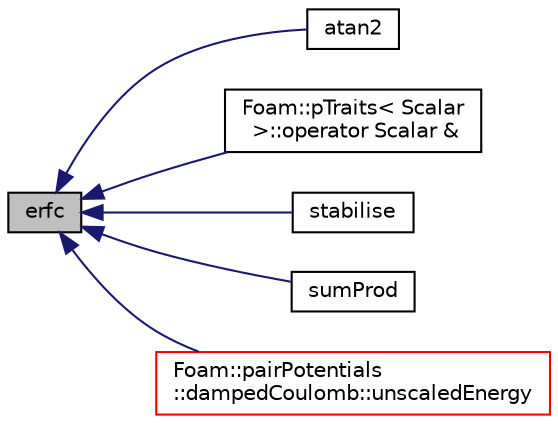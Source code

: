 digraph "erfc"
{
  bgcolor="transparent";
  edge [fontname="Helvetica",fontsize="10",labelfontname="Helvetica",labelfontsize="10"];
  node [fontname="Helvetica",fontsize="10",shape=record];
  rankdir="LR";
  Node43074 [label="erfc",height=0.2,width=0.4,color="black", fillcolor="grey75", style="filled", fontcolor="black"];
  Node43074 -> Node43075 [dir="back",color="midnightblue",fontsize="10",style="solid",fontname="Helvetica"];
  Node43075 [label="atan2",height=0.2,width=0.4,color="black",URL="$a21851.html#ac4f658d3f23292db85ec6b618e5976e0"];
  Node43074 -> Node43076 [dir="back",color="midnightblue",fontsize="10",style="solid",fontname="Helvetica"];
  Node43076 [label="Foam::pTraits\< Scalar\l \>::operator Scalar &",height=0.2,width=0.4,color="black",URL="$a29397.html#a0af7134e97f27beb8d48f39b4867447b",tooltip="Access to the Scalar value. "];
  Node43074 -> Node43077 [dir="back",color="midnightblue",fontsize="10",style="solid",fontname="Helvetica"];
  Node43077 [label="stabilise",height=0.2,width=0.4,color="black",URL="$a21851.html#a5256ed0d7ec24b1876ba90c6ff1f8727"];
  Node43074 -> Node43078 [dir="back",color="midnightblue",fontsize="10",style="solid",fontname="Helvetica"];
  Node43078 [label="sumProd",height=0.2,width=0.4,color="black",URL="$a21851.html#a5b480f6156c25bef4de87d86094e87ea"];
  Node43074 -> Node43079 [dir="back",color="midnightblue",fontsize="10",style="solid",fontname="Helvetica"];
  Node43079 [label="Foam::pairPotentials\l::dampedCoulomb::unscaledEnergy",height=0.2,width=0.4,color="red",URL="$a25585.html#a83578b87f1b5c24f33e63b3327599dff"];
}
